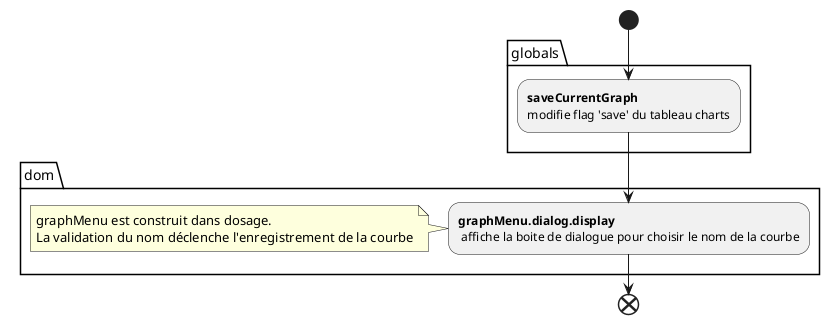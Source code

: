 @startuml
start
package globals {
  :<b>saveCurrentGraph</b>
  modifie flag 'save' du tableau charts; 
}
package dom {
  :<b>graphMenu.dialog.display</b>
   affiche la boite de dialogue pour choisir le nom de la courbe;
   note
    graphMenu est construit dans dosage.
    La validation du nom déclenche l'enregistrement de la courbe
  end note
}
end
@enduml